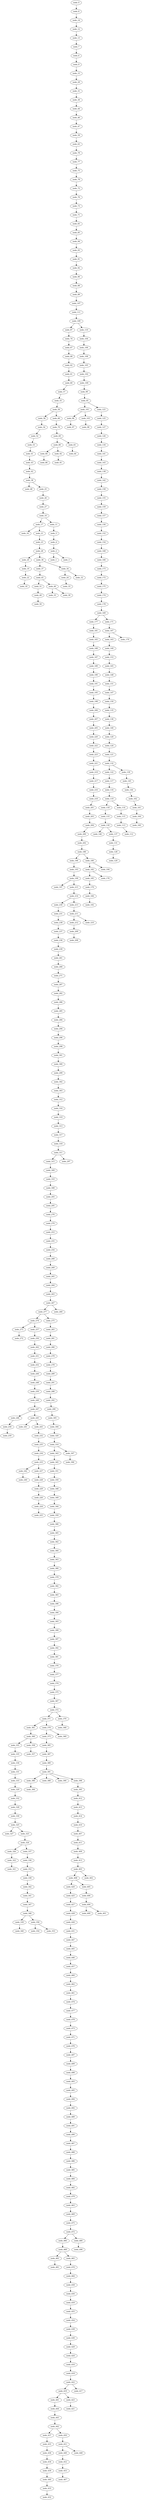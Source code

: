digraph gen_BarabasiAlbert_500_dfs_i {
  nodo_296 -> nodo_298;
  nodo_73 -> nodo_71;
  nodo_408 -> nodo_420;
  nodo_264 -> nodo_263;
  nodo_320 -> nodo_314;
  nodo_144 -> nodo_162;
  nodo_51 -> nodo_49;
  nodo_312 -> nodo_316;
  nodo_28 -> nodo_20;
  nodo_232 -> nodo_235;
  nodo_62 -> nodo_61;
  nodo_84 -> nodo_86;
  nodo_119 -> nodo_118;
  nodo_256 -> nodo_262;
  nodo_424 -> nodo_416;
  nodo_120 -> nodo_124;
  nodo_184 -> nodo_192;
  nodo_17 -> nodo_16;
  nodo_352 -> nodo_338;
  nodo_119 -> nodo_114;
  nodo_200 -> nodo_202;
  nodo_207 -> nodo_205;
  nodo_304 -> nodo_320;
  nodo_28 -> nodo_36;
  nodo_202 -> nodo_186;
  nodo_280 -> nodo_279;
  nodo_336 -> nodo_352;
  nodo_248 -> nodo_250;
  nodo_152 -> nodo_154;
  nodo_488 -> nodo_486;
  nodo_17 -> nodo_21;
  nodo_392 -> nodo_381;
  nodo_456 -> nodo_459;
  nodo_159 -> nodo_157;
  nodo_127 -> nodo_126;
  nodo_319 -> nodo_313;
  nodo_328 -> nodo_330;
  nodo_376 -> nodo_377;
  nodo_136 -> nodo_140;
  nodo_111 -> nodo_109;
  nodo_74 -> nodo_67;
  nodo_199 -> nodo_197;
  nodo_135 -> nodo_136;
  nodo_215 -> nodo_214;
  nodo_279 -> nodo_278;
  nodo_472 -> nodo_466;
  nodo_408 -> nodo_405;
  nodo_175 -> nodo_174;
  nodo_168 -> nodo_166;
  nodo_457 -> nodo_460;
  nodo_344 -> nodo_359;
  nodo_49 -> nodo_50;
  nodo_281 -> nodo_280;
  nodo_288 -> nodo_292;
  nodo_38 -> nodo_48;
  nodo_472 -> nodo_480;
  nodo_224 -> nodo_225;
  nodo_441 -> nodo_444;
  nodo_233 -> nodo_242;
  nodo_153 -> nodo_165;
  nodo_361 -> nodo_360;
  nodo_27 -> nodo_10;
  nodo_52 -> nodo_53;
  nodo_449 -> nodo_452;
  nodo_415 -> nodo_414;
  nodo_239 -> nodo_261;
  nodo_15 -> nodo_29;
  nodo_377 -> nodo_374;
  nodo_273 -> nodo_272;
  nodo_300 -> nodo_299;
  nodo_439 -> nodo_440;
  nodo_128 -> nodo_129;
  nodo_399 -> nodo_397;
  nodo_201 -> nodo_203;
  nodo_255 -> nodo_254;
  nodo_480 -> nodo_496;
  nodo_198 -> nodo_206;
  nodo_151 -> nodo_147;
  nodo_455 -> nodo_454;
  nodo_385 -> nodo_387;
  nodo_433 -> nodo_432;
  nodo_409 -> nodo_413;
  nodo_311 -> nodo_315;
  nodo_85 -> nodo_94;
  nodo_233 -> nodo_227;
  nodo_38 -> nodo_25;
  nodo_263 -> nodo_267;
  nodo_63 -> nodo_79;
  nodo_185 -> nodo_179;
  nodo_206 -> nodo_207;
  nodo_423 -> nodo_421;
  nodo_53 -> nodo_41;
  nodo_96 -> nodo_97;
  nodo_391 -> nodo_386;
  nodo_391 -> nodo_388;
  nodo_145 -> nodo_144;
  nodo_75 -> nodo_78;
  nodo_473 -> nodo_471;
  nodo_216 -> nodo_218;
  nodo_167 -> nodo_163;
  nodo_238 -> nodo_237;
  nodo_362 -> nodo_364;
  nodo_37 -> nodo_45;
  nodo_440 -> nodo_433;
  nodo_391 -> nodo_390;
  nodo_167 -> nodo_170;
  nodo_391 -> nodo_398;
  nodo_489 -> nodo_491;
  nodo_223 -> nodo_221;
  nodo_191 -> nodo_195;
  nodo_438 -> nodo_430;
  nodo_490 -> nodo_487;
  nodo_289 -> nodo_291;
  nodo_130 -> nodo_146;
  nodo_305 -> nodo_304;
  nodo_295 -> nodo_276;
  nodo_351 -> nodo_350;
  nodo_416 -> nodo_418;
  nodo_262 -> nodo_251;
  nodo_345 -> nodo_351;
  nodo_367 -> nodo_372;
  nodo_26 -> nodo_27;
  nodo_495 -> nodo_494;
  nodo_398 -> nodo_395;
  nodo_274 -> nodo_273;
  nodo_310 -> nodo_308;
  nodo_130 -> nodo_137;
  nodo_154 -> nodo_168;
  nodo_117 -> nodo_116;
  nodo_308 -> nodo_293;
  nodo_454 -> nodo_438;
  nodo_246 -> nodo_258;
  nodo_278 -> nodo_289;
  nodo_174 -> nodo_178;
  nodo_182 -> nodo_185;
  nodo_20 -> nodo_19;
  nodo_302 -> nodo_303;
  nodo_134 -> nodo_141;
  nodo_374 -> nodo_375;
  nodo_431 -> nodo_447;
  nodo_498 -> nodo_493;
  nodo_230 -> nodo_231;
  nodo_249 -> nodo_247;
  nodo_346 -> nodo_339;
  nodo_42 -> nodo_38;
  nodo_418 -> nodo_422;
  nodo_31 -> nodo_30;
  nodo_217 -> nodo_216;
  nodo_109 -> nodo_87;
  nodo_110 -> nodo_104;
  nodo_162 -> nodo_161;
  nodo_105 -> nodo_102;
  nodo_59 -> nodo_63;
  nodo_169 -> nodo_177;
  nodo_474 -> nodo_477;
  nodo_102 -> nodo_100;
  nodo_118 -> nodo_133;
  nodo_226 -> nodo_224;
  nodo_169 -> nodo_171;
  nodo_30 -> nodo_44;
  nodo_13 -> nodo_7;
  nodo_483 -> nodo_481;
  nodo_430 -> nodo_429;
  nodo_60 -> nodo_57;
  nodo_383 -> nodo_396;
  nodo_149 -> nodo_153;
  nodo_317 -> nodo_318;
  nodo_177 -> nodo_181;
  nodo_89 -> nodo_107;
  nodo_93 -> nodo_91;
  nodo_277 -> nodo_275;
  nodo_277 -> nodo_274;
  nodo_446 -> nodo_457;
  nodo_426 -> nodo_431;
  nodo_330 -> nodo_325;
  nodo_82 -> nodo_81;
  nodo_133 -> nodo_130;
  nodo_346 -> nodo_356;
  nodo_41 -> nodo_43;
  nodo_190 -> nodo_191;
  nodo_19 -> nodo_22;
  nodo_274 -> nodo_257;
  nodo_326 -> nodo_322;
  nodo_410 -> nodo_407;
  nodo_253 -> nodo_255;
  nodo_94 -> nodo_93;
  nodo_183 -> nodo_188;
  nodo_161 -> nodo_164;
  nodo_375 -> nodo_367;
  nodo_403 -> nodo_402;
  nodo_303 -> nodo_312;
  nodo_397 -> nodo_392;
  nodo_29 -> nodo_31;
  nodo_403 -> nodo_408;
  nodo_275 -> nodo_283;
  nodo_283 -> nodo_281;
  nodo_218 -> nodo_201;
  nodo_425 -> nodo_427;
  nodo_395 -> nodo_412;
  nodo_71 -> nodo_83;
  nodo_447 -> nodo_445;
  nodo_419 -> nodo_423;
  nodo_460 -> nodo_462;
  nodo_331 -> nodo_333;
  nodo_61 -> nodo_60;
  nodo_104 -> nodo_106;
  nodo_131 -> nodo_128;
  nodo_381 -> nodo_376;
  nodo_231 -> nodo_238;
  nodo_482 -> nodo_479;
  nodo_126 -> nodo_134;
  nodo_11 -> nodo_5;
  nodo_382 -> nodo_383;
  nodo_132 -> nodo_122;
  nodo_269 -> nodo_265;
  nodo_247 -> nodo_246;
  nodo_148 -> nodo_151;
  nodo_247 -> nodo_245;
  nodo_125 -> nodo_127;
  nodo_318 -> nodo_311;
  nodo_360 -> nodo_355;
  nodo_360 -> nodo_358;
  nodo_475 -> nodo_472;
  nodo_72 -> nodo_76;
  nodo_497 -> nodo_499;
  nodo_347 -> nodo_346;
  nodo_476 -> nodo_497;
  nodo_325 -> nodo_327;
  nodo_83 -> nodo_85;
  nodo_132 -> nodo_139;
  nodo_325 -> nodo_323;
  nodo_282 -> nodo_286;
  nodo_40 -> nodo_35;
  nodo_182 -> nodo_176;
  nodo_469 -> nodo_475;
  nodo_203 -> nodo_204;
  nodo_254 -> nodo_268;
  nodo_40 -> nodo_39;
  nodo_419 -> nodo_441;
  nodo_468 -> nodo_465;
  nodo_172 -> nodo_175;
  nodo_56 -> nodo_58;
  nodo_34 -> nodo_24;
  nodo_461 -> nodo_474;
  nodo_45 -> nodo_40;
  nodo_290 -> nodo_305;
  nodo_90 -> nodo_88;
  nodo_67 -> nodo_68;
  nodo_95 -> nodo_101;
  nodo_356 -> nodo_354;
  nodo_244 -> nodo_248;
  nodo_324 -> nodo_326;
  nodo_356 -> nodo_353;
  nodo_252 -> nodo_244;
  nodo_219 -> nodo_217;
  nodo_404 -> nodo_400;
  nodo_396 -> nodo_394;
  nodo_34 -> nodo_32;
  nodo_56 -> nodo_66;
  nodo_404 -> nodo_401;
  nodo_332 -> nodo_328;
  nodo_436 -> nodo_434;
  nodo_196 -> nodo_193;
  nodo_412 -> nodo_415;
  nodo_444 -> nodo_443;
  nodo_164 -> nodo_160;
  nodo_453 -> nodo_467;
  nodo_276 -> nodo_270;
  nodo_115 -> nodo_113;
  nodo_7 -> nodo_6;
  nodo_364 -> nodo_363;
  nodo_373 -> nodo_385;
  nodo_284 -> nodo_294;
  nodo_220 -> nodo_222;
  nodo_147 -> nodo_150;
  nodo_204 -> nodo_200;
  nodo_188 -> nodo_187;
  nodo_452 -> nodo_453;
  nodo_315 -> nodo_309;
  nodo_124 -> nodo_121;
  nodo_485 -> nodo_484;
  nodo_68 -> nodo_62;
  nodo_468 -> nodo_483;
  nodo_44 -> nodo_46;
  nodo_163 -> nodo_149;
  nodo_57 -> nodo_55;
  nodo_261 -> nodo_266;
  nodo_22 -> nodo_18;
  nodo_341 -> nodo_347;
  nodo_428 -> nodo_426;
  nodo_107 -> nodo_111;
  nodo_181 -> nodo_183;
  nodo_459 -> nodo_455;
  nodo_348 -> nodo_349;
  nodo_6 -> nodo_9;
  nodo_268 -> nodo_269;
  nodo_324 -> nodo_337;
  nodo_100 -> nodo_99;
  nodo_372 -> nodo_371;
  nodo_298 -> nodo_301;
  nodo_235 -> nodo_234;
  nodo_292 -> nodo_290;
  nodo_311 -> nodo_297;
  nodo_79 -> nodo_77;
  nodo_155 -> nodo_159;
  nodo_372 -> nodo_370;
  nodo_323 -> nodo_324;
  nodo_285 -> nodo_284;
  nodo_379 -> nodo_382;
  nodo_10 -> nodo_11;
  nodo_301 -> nodo_300;
  nodo_80 -> nodo_82;
  nodo_10 -> nodo_17;
  nodo_80 -> nodo_84;
  nodo_333 -> nodo_329;
  nodo_437 -> nodo_435;
  nodo_211 -> nodo_212;
  nodo_267 -> nodo_277;
  nodo_211 -> nodo_210;
  nodo_251 -> nodo_252;
  nodo_21 -> nodo_23;
  nodo_91 -> nodo_92;
  nodo_205 -> nodo_220;
  nodo_116 -> nodo_119;
  nodo_291 -> nodo_288;
  nodo_5 -> nodo_4;
  nodo_69 -> nodo_65;
  nodo_106 -> nodo_108;
  nodo_195 -> nodo_198;
  nodo_141 -> nodo_143;
  nodo_228 -> nodo_229;
  nodo_179 -> nodo_184;
  nodo_445 -> nodo_446;
  nodo_477 -> nodo_478;
  nodo_173 -> nodo_172;
  nodo_380 -> nodo_379;
  nodo_339 -> nodo_340;
  nodo_58 -> nodo_54;
  nodo_499 -> nodo_498;
  nodo_140 -> nodo_120;
  nodo_484 -> nodo_482;
  nodo_349 -> nodo_344;
  nodo_92 -> nodo_90;
  nodo_156 -> nodo_152;
  nodo_180 -> nodo_194;
  nodo_43 -> nodo_42;
  nodo_227 -> nodo_228;
  nodo_355 -> nodo_335;
  nodo_212 -> nodo_209;
  nodo_101 -> nodo_96;
  nodo_95 -> nodo_123;
  nodo_189 -> nodo_190;
  nodo_316 -> nodo_319;
  nodo_451 -> nodo_449;
  nodo_451 -> nodo_448;
  nodo_69 -> nodo_80;
  nodo_234 -> nodo_233;
  nodo_180 -> nodo_182;
  nodo_4 -> nodo_2;
  nodo_245 -> nodo_241;
  nodo_178 -> nodo_169;
  nodo_139 -> nodo_145;
  nodo_411 -> nodo_409;
  nodo_245 -> nodo_243;
  nodo_267 -> nodo_260;
  nodo_462 -> nodo_461;
  nodo_70 -> nodo_69;
  nodo_405 -> nodo_406;
  nodo_123 -> nodo_125;
  nodo_389 -> nodo_391;
  nodo_427 -> nodo_428;
  nodo_101 -> nodo_103;
  nodo_414 -> nodo_410;
  nodo_109 -> nodo_110;
  nodo_299 -> nodo_302;
  nodo_286 -> nodo_285;
  nodo_334 -> nodo_331;
  nodo_199 -> nodo_215;
  nodo_422 -> nodo_417;
  nodo_366 -> nodo_365;
  nodo_103 -> nodo_98;
  nodo_222 -> nodo_223;
  nodo_422 -> nodo_419;
  nodo_47 -> nodo_59;
  nodo_458 -> nodo_456;
  nodo_209 -> nodo_208;
  nodo_294 -> nodo_296;
  nodo_25 -> nodo_26;
  nodo_76 -> nodo_73;
  nodo_378 -> nodo_373;
  nodo_471 -> nodo_476;
  nodo_363 -> nodo_380;
  nodo_434 -> nodo_439;
  nodo_342 -> nodo_341;
  nodo_466 -> nodo_468;
  nodo_36 -> nodo_37;
  nodo_229 -> nodo_226;
  nodo_165 -> nodo_148;
  nodo_65 -> nodo_64;
  nodo_338 -> nodo_342;
  nodo_137 -> nodo_131;
  nodo_87 -> nodo_74;
  nodo_378 -> nodo_369;
  nodo_386 -> nodo_384;
  nodo_214 -> nodo_230;
  nodo_478 -> nodo_473;
  nodo_322 -> nodo_321;
  nodo_54 -> nodo_52;
  nodo_270 -> nodo_253;
  nodo_491 -> nodo_490;
  nodo_242 -> nodo_240;
  nodo_314 -> nodo_343;
  nodo_370 -> nodo_368;
  nodo_494 -> nodo_492;
  nodo_463 -> nodo_469;
  nodo_113 -> nodo_112;
  nodo_157 -> nodo_156;
  nodo_36 -> nodo_34;
  nodo_122 -> nodo_117;
  nodo_350 -> nodo_348;
  nodo_309 -> nodo_310;
  nodo_186 -> nodo_180;
  nodo_443 -> nodo_442;
  nodo_237 -> nodo_236;
  nodo_138 -> nodo_142;
  nodo_406 -> nodo_404;
  nodo_2 -> nodo_1;
  nodo_166 -> nodo_173;
  nodo_450 -> nodo_451;
  nodo_2 -> nodo_3;
  nodo_213 -> nodo_211;
  nodo_150 -> nodo_135;
  nodo_257 -> nodo_256;
  nodo_14 -> nodo_12;
  nodo_394 -> nodo_393;
  nodo_337 -> nodo_336;
  nodo_186 -> nodo_196;
  nodo_142 -> nodo_158;
  nodo_250 -> nodo_249;
  nodo_266 -> nodo_271;
  nodo_121 -> nodo_132;
  nodo_387 -> nodo_389;
  nodo_108 -> nodo_105;
  nodo_435 -> nodo_436;
  nodo_193 -> nodo_199;
  nodo_407 -> nodo_411;
  nodo_8 -> nodo_14;
  nodo_88 -> nodo_89;
  nodo_335 -> nodo_334;
  nodo_413 -> nodo_403;
  nodo_46 -> nodo_47;
  nodo_265 -> nodo_264;
  nodo_359 -> nodo_366;
  nodo_313 -> nodo_317;
  nodo_24 -> nodo_33;
  nodo_55 -> nodo_56;
  nodo_221 -> nodo_219;
  nodo_99 -> nodo_95;
  nodo_158 -> nodo_155;
  nodo_479 -> nodo_463;
  nodo_287 -> nodo_282;
  nodo_66 -> nodo_70;
  nodo_371 -> nodo_361;
  nodo_243 -> nodo_232;
  nodo_442 -> nodo_450;
  nodo_470 -> nodo_464;
  nodo_487 -> nodo_488;
  nodo_329 -> nodo_332;
  nodo_343 -> nodo_345;
  nodo_492 -> nodo_489;
  nodo_365 -> nodo_362;
  nodo_77 -> nodo_75;
  nodo_143 -> nodo_138;
  nodo_465 -> nodo_470;
  nodo_258 -> nodo_259;
  nodo_12 -> nodo_13;
  nodo_420 -> nodo_425;
  nodo_236 -> nodo_239;
  nodo_307 -> nodo_306;
  nodo_271 -> nodo_287;
  nodo_314 -> nodo_307;
  nodo_429 -> nodo_424;
  nodo_78 -> nodo_72;
  nodo_486 -> nodo_485;
  nodo_23 -> nodo_28;
  nodo_114 -> nodo_115;
  nodo_493 -> nodo_495;
  nodo_358 -> nodo_357;
  nodo_442 -> nodo_437;
  nodo_0 -> nodo_8;
  nodo_45 -> nodo_51;
  nodo_293 -> nodo_295;
  nodo_187 -> nodo_189;
  nodo_9 -> nodo_15;
  nodo_171 -> nodo_167;
  nodo_371 -> nodo_378;
  nodo_214 -> nodo_213;
  nodo_464 -> nodo_458;
  nodo_393 -> nodo_399;
}